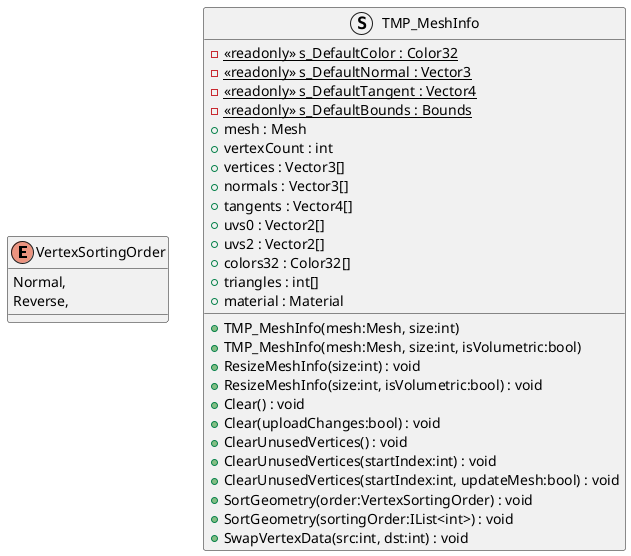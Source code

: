 @startuml
enum VertexSortingOrder {
    Normal,
    Reverse,
}
struct TMP_MeshInfo {
    - {static} <<readonly>> s_DefaultColor : Color32
    - {static} <<readonly>> s_DefaultNormal : Vector3
    - {static} <<readonly>> s_DefaultTangent : Vector4
    - {static} <<readonly>> s_DefaultBounds : Bounds
    + mesh : Mesh
    + vertexCount : int
    + vertices : Vector3[]
    + normals : Vector3[]
    + tangents : Vector4[]
    + uvs0 : Vector2[]
    + uvs2 : Vector2[]
    + colors32 : Color32[]
    + triangles : int[]
    + material : Material
    + TMP_MeshInfo(mesh:Mesh, size:int)
    + TMP_MeshInfo(mesh:Mesh, size:int, isVolumetric:bool)
    + ResizeMeshInfo(size:int) : void
    + ResizeMeshInfo(size:int, isVolumetric:bool) : void
    + Clear() : void
    + Clear(uploadChanges:bool) : void
    + ClearUnusedVertices() : void
    + ClearUnusedVertices(startIndex:int) : void
    + ClearUnusedVertices(startIndex:int, updateMesh:bool) : void
    + SortGeometry(order:VertexSortingOrder) : void
    + SortGeometry(sortingOrder:IList<int>) : void
    + SwapVertexData(src:int, dst:int) : void
}
@enduml
